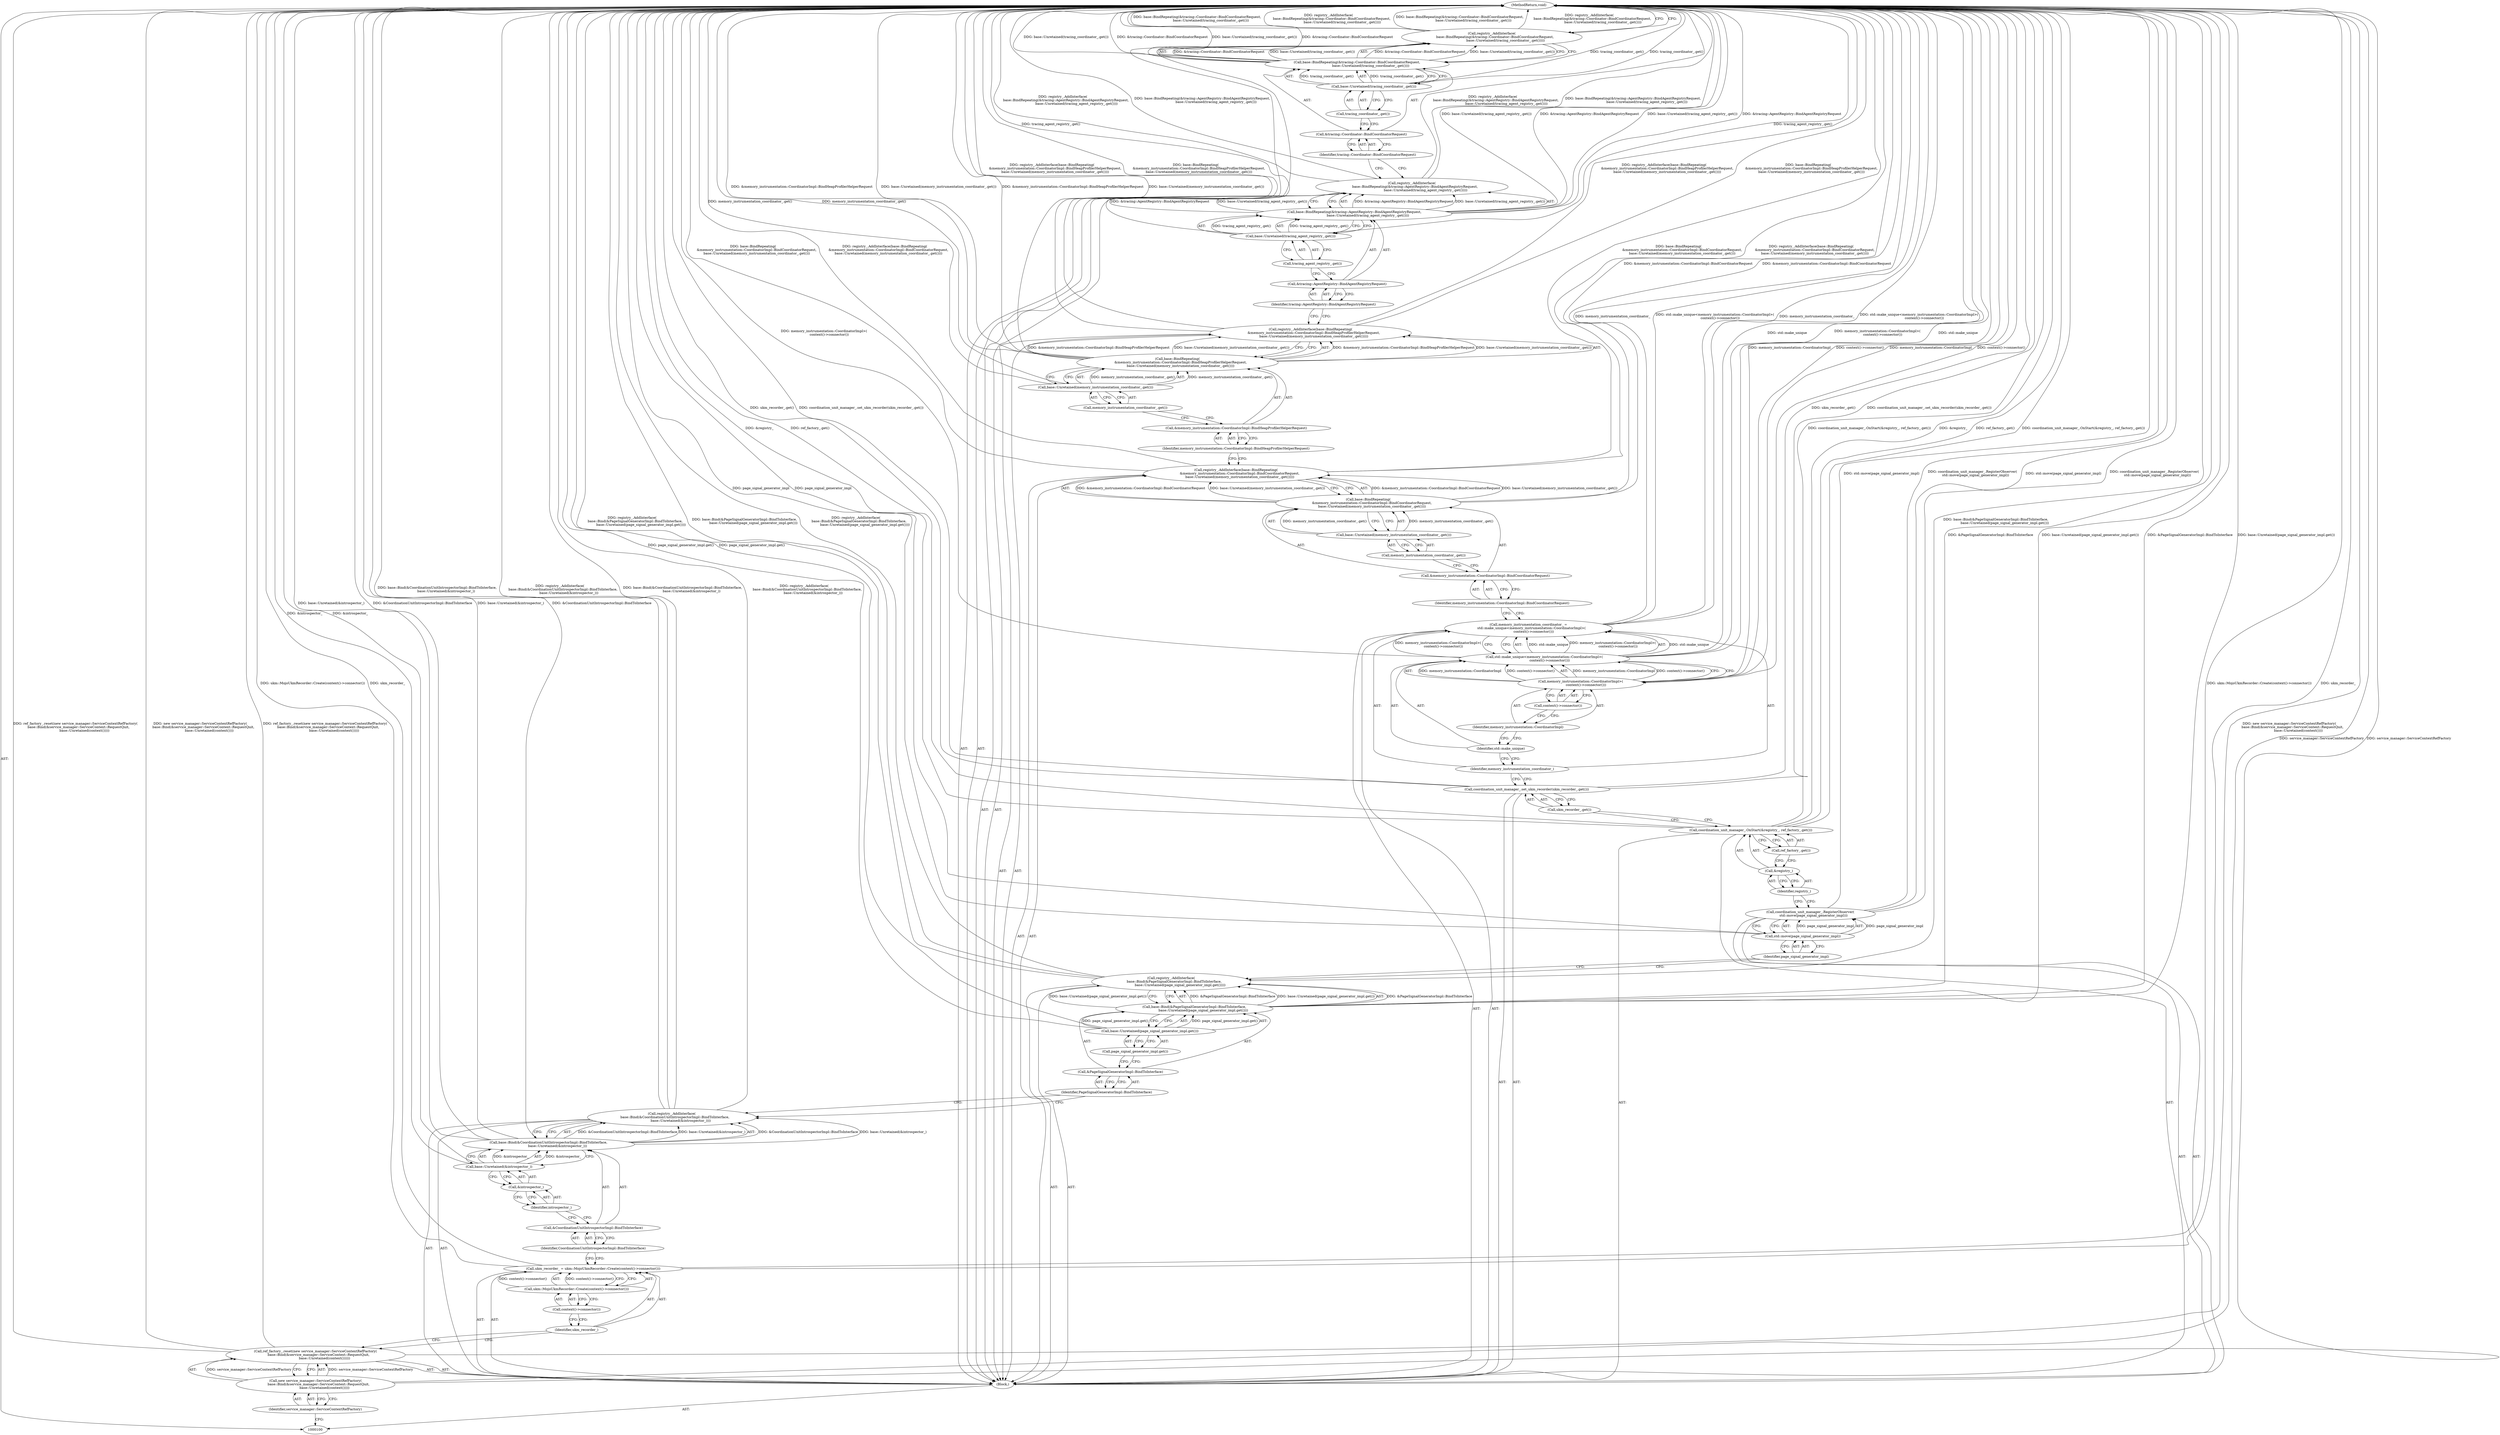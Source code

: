digraph "0_Chrome_b44e68087804e6543a99c87076ab7648d11d9b07_5" {
"1000162" [label="(MethodReturn,void)"];
"1000101" [label="(Block,)"];
"1000113" [label="(Call,base::Unretained(&introspector_))"];
"1000114" [label="(Call,&introspector_)"];
"1000115" [label="(Identifier,introspector_)"];
"1000116" [label="(Call,registry_.AddInterface(\n      base::Bind(&PageSignalGeneratorImpl::BindToInterface,\n                 base::Unretained(page_signal_generator_impl.get()))))"];
"1000118" [label="(Call,&PageSignalGeneratorImpl::BindToInterface)"];
"1000119" [label="(Identifier,PageSignalGeneratorImpl::BindToInterface)"];
"1000117" [label="(Call,base::Bind(&PageSignalGeneratorImpl::BindToInterface,\n                 base::Unretained(page_signal_generator_impl.get())))"];
"1000120" [label="(Call,base::Unretained(page_signal_generator_impl.get()))"];
"1000121" [label="(Call,page_signal_generator_impl.get())"];
"1000122" [label="(Call,coordination_unit_manager_.RegisterObserver(\n      std::move(page_signal_generator_impl)))"];
"1000124" [label="(Identifier,page_signal_generator_impl)"];
"1000123" [label="(Call,std::move(page_signal_generator_impl))"];
"1000102" [label="(Call,ref_factory_.reset(new service_manager::ServiceContextRefFactory(\n      base::Bind(&service_manager::ServiceContext::RequestQuit,\n                 base::Unretained(context())))))"];
"1000103" [label="(Call,new service_manager::ServiceContextRefFactory(\n      base::Bind(&service_manager::ServiceContext::RequestQuit,\n                 base::Unretained(context()))))"];
"1000104" [label="(Identifier,service_manager::ServiceContextRefFactory)"];
"1000125" [label="(Call,coordination_unit_manager_.OnStart(&registry_, ref_factory_.get()))"];
"1000126" [label="(Call,&registry_)"];
"1000127" [label="(Identifier,registry_)"];
"1000128" [label="(Call,ref_factory_.get())"];
"1000129" [label="(Call,coordination_unit_manager_.set_ukm_recorder(ukm_recorder_.get()))"];
"1000130" [label="(Call,ukm_recorder_.get())"];
"1000131" [label="(Call,memory_instrumentation_coordinator_ =\n      std::make_unique<memory_instrumentation::CoordinatorImpl>(\n          context()->connector()))"];
"1000132" [label="(Identifier,memory_instrumentation_coordinator_)"];
"1000135" [label="(Call,memory_instrumentation::CoordinatorImpl>(\n          context()->connector()))"];
"1000136" [label="(Identifier,memory_instrumentation::CoordinatorImpl)"];
"1000133" [label="(Call,std::make_unique<memory_instrumentation::CoordinatorImpl>(\n          context()->connector()))"];
"1000134" [label="(Identifier,std::make_unique)"];
"1000137" [label="(Call,context()->connector())"];
"1000139" [label="(Call,base::BindRepeating(\n       &memory_instrumentation::CoordinatorImpl::BindCoordinatorRequest,\n       base::Unretained(memory_instrumentation_coordinator_.get())))"];
"1000138" [label="(Call,registry_.AddInterface(base::BindRepeating(\n       &memory_instrumentation::CoordinatorImpl::BindCoordinatorRequest,\n       base::Unretained(memory_instrumentation_coordinator_.get()))))"];
"1000140" [label="(Call,&memory_instrumentation::CoordinatorImpl::BindCoordinatorRequest)"];
"1000141" [label="(Identifier,memory_instrumentation::CoordinatorImpl::BindCoordinatorRequest)"];
"1000143" [label="(Call,memory_instrumentation_coordinator_.get())"];
"1000142" [label="(Call,base::Unretained(memory_instrumentation_coordinator_.get()))"];
"1000144" [label="(Call,registry_.AddInterface(base::BindRepeating(\n      &memory_instrumentation::CoordinatorImpl::BindHeapProfilerHelperRequest,\n      base::Unretained(memory_instrumentation_coordinator_.get()))))"];
"1000145" [label="(Call,base::BindRepeating(\n      &memory_instrumentation::CoordinatorImpl::BindHeapProfilerHelperRequest,\n      base::Unretained(memory_instrumentation_coordinator_.get())))"];
"1000146" [label="(Call,&memory_instrumentation::CoordinatorImpl::BindHeapProfilerHelperRequest)"];
"1000147" [label="(Identifier,memory_instrumentation::CoordinatorImpl::BindHeapProfilerHelperRequest)"];
"1000149" [label="(Call,memory_instrumentation_coordinator_.get())"];
"1000148" [label="(Call,base::Unretained(memory_instrumentation_coordinator_.get()))"];
"1000150" [label="(Call,registry_.AddInterface(\n      base::BindRepeating(&tracing::AgentRegistry::BindAgentRegistryRequest,\n                          base::Unretained(tracing_agent_registry_.get()))))"];
"1000152" [label="(Call,&tracing::AgentRegistry::BindAgentRegistryRequest)"];
"1000153" [label="(Identifier,tracing::AgentRegistry::BindAgentRegistryRequest)"];
"1000151" [label="(Call,base::BindRepeating(&tracing::AgentRegistry::BindAgentRegistryRequest,\n                          base::Unretained(tracing_agent_registry_.get())))"];
"1000154" [label="(Call,base::Unretained(tracing_agent_registry_.get()))"];
"1000155" [label="(Call,tracing_agent_registry_.get())"];
"1000156" [label="(Call,registry_.AddInterface(\n      base::BindRepeating(&tracing::Coordinator::BindCoordinatorRequest,\n                          base::Unretained(tracing_coordinator_.get()))))"];
"1000158" [label="(Call,&tracing::Coordinator::BindCoordinatorRequest)"];
"1000159" [label="(Identifier,tracing::Coordinator::BindCoordinatorRequest)"];
"1000157" [label="(Call,base::BindRepeating(&tracing::Coordinator::BindCoordinatorRequest,\n                          base::Unretained(tracing_coordinator_.get())))"];
"1000160" [label="(Call,base::Unretained(tracing_coordinator_.get()))"];
"1000161" [label="(Call,tracing_coordinator_.get())"];
"1000107" [label="(Call,ukm::MojoUkmRecorder::Create(context()->connector()))"];
"1000105" [label="(Call,ukm_recorder_ = ukm::MojoUkmRecorder::Create(context()->connector()))"];
"1000106" [label="(Identifier,ukm_recorder_)"];
"1000108" [label="(Call,context()->connector())"];
"1000109" [label="(Call,registry_.AddInterface(\n      base::Bind(&CoordinationUnitIntrospectorImpl::BindToInterface,\n                 base::Unretained(&introspector_))))"];
"1000111" [label="(Call,&CoordinationUnitIntrospectorImpl::BindToInterface)"];
"1000112" [label="(Identifier,CoordinationUnitIntrospectorImpl::BindToInterface)"];
"1000110" [label="(Call,base::Bind(&CoordinationUnitIntrospectorImpl::BindToInterface,\n                 base::Unretained(&introspector_)))"];
"1000162" -> "1000100"  [label="AST: "];
"1000162" -> "1000156"  [label="CFG: "];
"1000116" -> "1000162"  [label="DDG: base::Bind(&PageSignalGeneratorImpl::BindToInterface,\n                 base::Unretained(page_signal_generator_impl.get()))"];
"1000116" -> "1000162"  [label="DDG: registry_.AddInterface(\n      base::Bind(&PageSignalGeneratorImpl::BindToInterface,\n                 base::Unretained(page_signal_generator_impl.get())))"];
"1000125" -> "1000162"  [label="DDG: coordination_unit_manager_.OnStart(&registry_, ref_factory_.get())"];
"1000125" -> "1000162"  [label="DDG: &registry_"];
"1000125" -> "1000162"  [label="DDG: ref_factory_.get()"];
"1000156" -> "1000162"  [label="DDG: base::BindRepeating(&tracing::Coordinator::BindCoordinatorRequest,\n                          base::Unretained(tracing_coordinator_.get()))"];
"1000156" -> "1000162"  [label="DDG: registry_.AddInterface(\n      base::BindRepeating(&tracing::Coordinator::BindCoordinatorRequest,\n                          base::Unretained(tracing_coordinator_.get())))"];
"1000103" -> "1000162"  [label="DDG: service_manager::ServiceContextRefFactory"];
"1000120" -> "1000162"  [label="DDG: page_signal_generator_impl.get()"];
"1000117" -> "1000162"  [label="DDG: &PageSignalGeneratorImpl::BindToInterface"];
"1000117" -> "1000162"  [label="DDG: base::Unretained(page_signal_generator_impl.get())"];
"1000151" -> "1000162"  [label="DDG: base::Unretained(tracing_agent_registry_.get())"];
"1000151" -> "1000162"  [label="DDG: &tracing::AgentRegistry::BindAgentRegistryRequest"];
"1000150" -> "1000162"  [label="DDG: registry_.AddInterface(\n      base::BindRepeating(&tracing::AgentRegistry::BindAgentRegistryRequest,\n                          base::Unretained(tracing_agent_registry_.get())))"];
"1000150" -> "1000162"  [label="DDG: base::BindRepeating(&tracing::AgentRegistry::BindAgentRegistryRequest,\n                          base::Unretained(tracing_agent_registry_.get()))"];
"1000145" -> "1000162"  [label="DDG: &memory_instrumentation::CoordinatorImpl::BindHeapProfilerHelperRequest"];
"1000145" -> "1000162"  [label="DDG: base::Unretained(memory_instrumentation_coordinator_.get())"];
"1000129" -> "1000162"  [label="DDG: ukm_recorder_.get()"];
"1000129" -> "1000162"  [label="DDG: coordination_unit_manager_.set_ukm_recorder(ukm_recorder_.get())"];
"1000105" -> "1000162"  [label="DDG: ukm::MojoUkmRecorder::Create(context()->connector())"];
"1000105" -> "1000162"  [label="DDG: ukm_recorder_"];
"1000113" -> "1000162"  [label="DDG: &introspector_"];
"1000157" -> "1000162"  [label="DDG: base::Unretained(tracing_coordinator_.get())"];
"1000157" -> "1000162"  [label="DDG: &tracing::Coordinator::BindCoordinatorRequest"];
"1000122" -> "1000162"  [label="DDG: std::move(page_signal_generator_impl)"];
"1000122" -> "1000162"  [label="DDG: coordination_unit_manager_.RegisterObserver(\n      std::move(page_signal_generator_impl))"];
"1000131" -> "1000162"  [label="DDG: memory_instrumentation_coordinator_"];
"1000131" -> "1000162"  [label="DDG: std::make_unique<memory_instrumentation::CoordinatorImpl>(\n          context()->connector())"];
"1000138" -> "1000162"  [label="DDG: base::BindRepeating(\n       &memory_instrumentation::CoordinatorImpl::BindCoordinatorRequest,\n       base::Unretained(memory_instrumentation_coordinator_.get()))"];
"1000138" -> "1000162"  [label="DDG: registry_.AddInterface(base::BindRepeating(\n       &memory_instrumentation::CoordinatorImpl::BindCoordinatorRequest,\n       base::Unretained(memory_instrumentation_coordinator_.get())))"];
"1000139" -> "1000162"  [label="DDG: &memory_instrumentation::CoordinatorImpl::BindCoordinatorRequest"];
"1000154" -> "1000162"  [label="DDG: tracing_agent_registry_.get()"];
"1000144" -> "1000162"  [label="DDG: registry_.AddInterface(base::BindRepeating(\n      &memory_instrumentation::CoordinatorImpl::BindHeapProfilerHelperRequest,\n      base::Unretained(memory_instrumentation_coordinator_.get())))"];
"1000144" -> "1000162"  [label="DDG: base::BindRepeating(\n      &memory_instrumentation::CoordinatorImpl::BindHeapProfilerHelperRequest,\n      base::Unretained(memory_instrumentation_coordinator_.get()))"];
"1000133" -> "1000162"  [label="DDG: std::make_unique"];
"1000133" -> "1000162"  [label="DDG: memory_instrumentation::CoordinatorImpl>(\n          context()->connector())"];
"1000102" -> "1000162"  [label="DDG: new service_manager::ServiceContextRefFactory(\n      base::Bind(&service_manager::ServiceContext::RequestQuit,\n                 base::Unretained(context())))"];
"1000102" -> "1000162"  [label="DDG: ref_factory_.reset(new service_manager::ServiceContextRefFactory(\n      base::Bind(&service_manager::ServiceContext::RequestQuit,\n                 base::Unretained(context()))))"];
"1000148" -> "1000162"  [label="DDG: memory_instrumentation_coordinator_.get()"];
"1000110" -> "1000162"  [label="DDG: base::Unretained(&introspector_)"];
"1000110" -> "1000162"  [label="DDG: &CoordinationUnitIntrospectorImpl::BindToInterface"];
"1000109" -> "1000162"  [label="DDG: base::Bind(&CoordinationUnitIntrospectorImpl::BindToInterface,\n                 base::Unretained(&introspector_))"];
"1000109" -> "1000162"  [label="DDG: registry_.AddInterface(\n      base::Bind(&CoordinationUnitIntrospectorImpl::BindToInterface,\n                 base::Unretained(&introspector_)))"];
"1000135" -> "1000162"  [label="DDG: memory_instrumentation::CoordinatorImpl"];
"1000135" -> "1000162"  [label="DDG: context()->connector()"];
"1000160" -> "1000162"  [label="DDG: tracing_coordinator_.get()"];
"1000123" -> "1000162"  [label="DDG: page_signal_generator_impl"];
"1000101" -> "1000100"  [label="AST: "];
"1000102" -> "1000101"  [label="AST: "];
"1000105" -> "1000101"  [label="AST: "];
"1000109" -> "1000101"  [label="AST: "];
"1000116" -> "1000101"  [label="AST: "];
"1000122" -> "1000101"  [label="AST: "];
"1000125" -> "1000101"  [label="AST: "];
"1000129" -> "1000101"  [label="AST: "];
"1000131" -> "1000101"  [label="AST: "];
"1000138" -> "1000101"  [label="AST: "];
"1000144" -> "1000101"  [label="AST: "];
"1000150" -> "1000101"  [label="AST: "];
"1000156" -> "1000101"  [label="AST: "];
"1000113" -> "1000110"  [label="AST: "];
"1000113" -> "1000114"  [label="CFG: "];
"1000114" -> "1000113"  [label="AST: "];
"1000110" -> "1000113"  [label="CFG: "];
"1000113" -> "1000162"  [label="DDG: &introspector_"];
"1000113" -> "1000110"  [label="DDG: &introspector_"];
"1000114" -> "1000113"  [label="AST: "];
"1000114" -> "1000115"  [label="CFG: "];
"1000115" -> "1000114"  [label="AST: "];
"1000113" -> "1000114"  [label="CFG: "];
"1000115" -> "1000114"  [label="AST: "];
"1000115" -> "1000111"  [label="CFG: "];
"1000114" -> "1000115"  [label="CFG: "];
"1000116" -> "1000101"  [label="AST: "];
"1000116" -> "1000117"  [label="CFG: "];
"1000117" -> "1000116"  [label="AST: "];
"1000124" -> "1000116"  [label="CFG: "];
"1000116" -> "1000162"  [label="DDG: base::Bind(&PageSignalGeneratorImpl::BindToInterface,\n                 base::Unretained(page_signal_generator_impl.get()))"];
"1000116" -> "1000162"  [label="DDG: registry_.AddInterface(\n      base::Bind(&PageSignalGeneratorImpl::BindToInterface,\n                 base::Unretained(page_signal_generator_impl.get())))"];
"1000117" -> "1000116"  [label="DDG: &PageSignalGeneratorImpl::BindToInterface"];
"1000117" -> "1000116"  [label="DDG: base::Unretained(page_signal_generator_impl.get())"];
"1000118" -> "1000117"  [label="AST: "];
"1000118" -> "1000119"  [label="CFG: "];
"1000119" -> "1000118"  [label="AST: "];
"1000121" -> "1000118"  [label="CFG: "];
"1000119" -> "1000118"  [label="AST: "];
"1000119" -> "1000109"  [label="CFG: "];
"1000118" -> "1000119"  [label="CFG: "];
"1000117" -> "1000116"  [label="AST: "];
"1000117" -> "1000120"  [label="CFG: "];
"1000118" -> "1000117"  [label="AST: "];
"1000120" -> "1000117"  [label="AST: "];
"1000116" -> "1000117"  [label="CFG: "];
"1000117" -> "1000162"  [label="DDG: &PageSignalGeneratorImpl::BindToInterface"];
"1000117" -> "1000162"  [label="DDG: base::Unretained(page_signal_generator_impl.get())"];
"1000117" -> "1000116"  [label="DDG: &PageSignalGeneratorImpl::BindToInterface"];
"1000117" -> "1000116"  [label="DDG: base::Unretained(page_signal_generator_impl.get())"];
"1000120" -> "1000117"  [label="DDG: page_signal_generator_impl.get()"];
"1000120" -> "1000117"  [label="AST: "];
"1000120" -> "1000121"  [label="CFG: "];
"1000121" -> "1000120"  [label="AST: "];
"1000117" -> "1000120"  [label="CFG: "];
"1000120" -> "1000162"  [label="DDG: page_signal_generator_impl.get()"];
"1000120" -> "1000117"  [label="DDG: page_signal_generator_impl.get()"];
"1000121" -> "1000120"  [label="AST: "];
"1000121" -> "1000118"  [label="CFG: "];
"1000120" -> "1000121"  [label="CFG: "];
"1000122" -> "1000101"  [label="AST: "];
"1000122" -> "1000123"  [label="CFG: "];
"1000123" -> "1000122"  [label="AST: "];
"1000127" -> "1000122"  [label="CFG: "];
"1000122" -> "1000162"  [label="DDG: std::move(page_signal_generator_impl)"];
"1000122" -> "1000162"  [label="DDG: coordination_unit_manager_.RegisterObserver(\n      std::move(page_signal_generator_impl))"];
"1000123" -> "1000122"  [label="DDG: page_signal_generator_impl"];
"1000124" -> "1000123"  [label="AST: "];
"1000124" -> "1000116"  [label="CFG: "];
"1000123" -> "1000124"  [label="CFG: "];
"1000123" -> "1000122"  [label="AST: "];
"1000123" -> "1000124"  [label="CFG: "];
"1000124" -> "1000123"  [label="AST: "];
"1000122" -> "1000123"  [label="CFG: "];
"1000123" -> "1000162"  [label="DDG: page_signal_generator_impl"];
"1000123" -> "1000122"  [label="DDG: page_signal_generator_impl"];
"1000102" -> "1000101"  [label="AST: "];
"1000102" -> "1000103"  [label="CFG: "];
"1000103" -> "1000102"  [label="AST: "];
"1000106" -> "1000102"  [label="CFG: "];
"1000102" -> "1000162"  [label="DDG: new service_manager::ServiceContextRefFactory(\n      base::Bind(&service_manager::ServiceContext::RequestQuit,\n                 base::Unretained(context())))"];
"1000102" -> "1000162"  [label="DDG: ref_factory_.reset(new service_manager::ServiceContextRefFactory(\n      base::Bind(&service_manager::ServiceContext::RequestQuit,\n                 base::Unretained(context()))))"];
"1000103" -> "1000102"  [label="DDG: service_manager::ServiceContextRefFactory"];
"1000103" -> "1000102"  [label="AST: "];
"1000103" -> "1000104"  [label="CFG: "];
"1000104" -> "1000103"  [label="AST: "];
"1000102" -> "1000103"  [label="CFG: "];
"1000103" -> "1000162"  [label="DDG: service_manager::ServiceContextRefFactory"];
"1000103" -> "1000102"  [label="DDG: service_manager::ServiceContextRefFactory"];
"1000104" -> "1000103"  [label="AST: "];
"1000104" -> "1000100"  [label="CFG: "];
"1000103" -> "1000104"  [label="CFG: "];
"1000125" -> "1000101"  [label="AST: "];
"1000125" -> "1000128"  [label="CFG: "];
"1000126" -> "1000125"  [label="AST: "];
"1000128" -> "1000125"  [label="AST: "];
"1000130" -> "1000125"  [label="CFG: "];
"1000125" -> "1000162"  [label="DDG: coordination_unit_manager_.OnStart(&registry_, ref_factory_.get())"];
"1000125" -> "1000162"  [label="DDG: &registry_"];
"1000125" -> "1000162"  [label="DDG: ref_factory_.get()"];
"1000126" -> "1000125"  [label="AST: "];
"1000126" -> "1000127"  [label="CFG: "];
"1000127" -> "1000126"  [label="AST: "];
"1000128" -> "1000126"  [label="CFG: "];
"1000127" -> "1000126"  [label="AST: "];
"1000127" -> "1000122"  [label="CFG: "];
"1000126" -> "1000127"  [label="CFG: "];
"1000128" -> "1000125"  [label="AST: "];
"1000128" -> "1000126"  [label="CFG: "];
"1000125" -> "1000128"  [label="CFG: "];
"1000129" -> "1000101"  [label="AST: "];
"1000129" -> "1000130"  [label="CFG: "];
"1000130" -> "1000129"  [label="AST: "];
"1000132" -> "1000129"  [label="CFG: "];
"1000129" -> "1000162"  [label="DDG: ukm_recorder_.get()"];
"1000129" -> "1000162"  [label="DDG: coordination_unit_manager_.set_ukm_recorder(ukm_recorder_.get())"];
"1000130" -> "1000129"  [label="AST: "];
"1000130" -> "1000125"  [label="CFG: "];
"1000129" -> "1000130"  [label="CFG: "];
"1000131" -> "1000101"  [label="AST: "];
"1000131" -> "1000133"  [label="CFG: "];
"1000132" -> "1000131"  [label="AST: "];
"1000133" -> "1000131"  [label="AST: "];
"1000141" -> "1000131"  [label="CFG: "];
"1000131" -> "1000162"  [label="DDG: memory_instrumentation_coordinator_"];
"1000131" -> "1000162"  [label="DDG: std::make_unique<memory_instrumentation::CoordinatorImpl>(\n          context()->connector())"];
"1000133" -> "1000131"  [label="DDG: std::make_unique"];
"1000133" -> "1000131"  [label="DDG: memory_instrumentation::CoordinatorImpl>(\n          context()->connector())"];
"1000132" -> "1000131"  [label="AST: "];
"1000132" -> "1000129"  [label="CFG: "];
"1000134" -> "1000132"  [label="CFG: "];
"1000135" -> "1000133"  [label="AST: "];
"1000135" -> "1000137"  [label="CFG: "];
"1000136" -> "1000135"  [label="AST: "];
"1000137" -> "1000135"  [label="AST: "];
"1000133" -> "1000135"  [label="CFG: "];
"1000135" -> "1000162"  [label="DDG: memory_instrumentation::CoordinatorImpl"];
"1000135" -> "1000162"  [label="DDG: context()->connector()"];
"1000135" -> "1000133"  [label="DDG: memory_instrumentation::CoordinatorImpl"];
"1000135" -> "1000133"  [label="DDG: context()->connector()"];
"1000136" -> "1000135"  [label="AST: "];
"1000136" -> "1000134"  [label="CFG: "];
"1000137" -> "1000136"  [label="CFG: "];
"1000133" -> "1000131"  [label="AST: "];
"1000133" -> "1000135"  [label="CFG: "];
"1000134" -> "1000133"  [label="AST: "];
"1000135" -> "1000133"  [label="AST: "];
"1000131" -> "1000133"  [label="CFG: "];
"1000133" -> "1000162"  [label="DDG: std::make_unique"];
"1000133" -> "1000162"  [label="DDG: memory_instrumentation::CoordinatorImpl>(\n          context()->connector())"];
"1000133" -> "1000131"  [label="DDG: std::make_unique"];
"1000133" -> "1000131"  [label="DDG: memory_instrumentation::CoordinatorImpl>(\n          context()->connector())"];
"1000135" -> "1000133"  [label="DDG: memory_instrumentation::CoordinatorImpl"];
"1000135" -> "1000133"  [label="DDG: context()->connector()"];
"1000134" -> "1000133"  [label="AST: "];
"1000134" -> "1000132"  [label="CFG: "];
"1000136" -> "1000134"  [label="CFG: "];
"1000137" -> "1000135"  [label="AST: "];
"1000137" -> "1000136"  [label="CFG: "];
"1000135" -> "1000137"  [label="CFG: "];
"1000139" -> "1000138"  [label="AST: "];
"1000139" -> "1000142"  [label="CFG: "];
"1000140" -> "1000139"  [label="AST: "];
"1000142" -> "1000139"  [label="AST: "];
"1000138" -> "1000139"  [label="CFG: "];
"1000139" -> "1000162"  [label="DDG: &memory_instrumentation::CoordinatorImpl::BindCoordinatorRequest"];
"1000139" -> "1000138"  [label="DDG: &memory_instrumentation::CoordinatorImpl::BindCoordinatorRequest"];
"1000139" -> "1000138"  [label="DDG: base::Unretained(memory_instrumentation_coordinator_.get())"];
"1000142" -> "1000139"  [label="DDG: memory_instrumentation_coordinator_.get()"];
"1000138" -> "1000101"  [label="AST: "];
"1000138" -> "1000139"  [label="CFG: "];
"1000139" -> "1000138"  [label="AST: "];
"1000147" -> "1000138"  [label="CFG: "];
"1000138" -> "1000162"  [label="DDG: base::BindRepeating(\n       &memory_instrumentation::CoordinatorImpl::BindCoordinatorRequest,\n       base::Unretained(memory_instrumentation_coordinator_.get()))"];
"1000138" -> "1000162"  [label="DDG: registry_.AddInterface(base::BindRepeating(\n       &memory_instrumentation::CoordinatorImpl::BindCoordinatorRequest,\n       base::Unretained(memory_instrumentation_coordinator_.get())))"];
"1000139" -> "1000138"  [label="DDG: &memory_instrumentation::CoordinatorImpl::BindCoordinatorRequest"];
"1000139" -> "1000138"  [label="DDG: base::Unretained(memory_instrumentation_coordinator_.get())"];
"1000140" -> "1000139"  [label="AST: "];
"1000140" -> "1000141"  [label="CFG: "];
"1000141" -> "1000140"  [label="AST: "];
"1000143" -> "1000140"  [label="CFG: "];
"1000141" -> "1000140"  [label="AST: "];
"1000141" -> "1000131"  [label="CFG: "];
"1000140" -> "1000141"  [label="CFG: "];
"1000143" -> "1000142"  [label="AST: "];
"1000143" -> "1000140"  [label="CFG: "];
"1000142" -> "1000143"  [label="CFG: "];
"1000142" -> "1000139"  [label="AST: "];
"1000142" -> "1000143"  [label="CFG: "];
"1000143" -> "1000142"  [label="AST: "];
"1000139" -> "1000142"  [label="CFG: "];
"1000142" -> "1000139"  [label="DDG: memory_instrumentation_coordinator_.get()"];
"1000144" -> "1000101"  [label="AST: "];
"1000144" -> "1000145"  [label="CFG: "];
"1000145" -> "1000144"  [label="AST: "];
"1000153" -> "1000144"  [label="CFG: "];
"1000144" -> "1000162"  [label="DDG: registry_.AddInterface(base::BindRepeating(\n      &memory_instrumentation::CoordinatorImpl::BindHeapProfilerHelperRequest,\n      base::Unretained(memory_instrumentation_coordinator_.get())))"];
"1000144" -> "1000162"  [label="DDG: base::BindRepeating(\n      &memory_instrumentation::CoordinatorImpl::BindHeapProfilerHelperRequest,\n      base::Unretained(memory_instrumentation_coordinator_.get()))"];
"1000145" -> "1000144"  [label="DDG: &memory_instrumentation::CoordinatorImpl::BindHeapProfilerHelperRequest"];
"1000145" -> "1000144"  [label="DDG: base::Unretained(memory_instrumentation_coordinator_.get())"];
"1000145" -> "1000144"  [label="AST: "];
"1000145" -> "1000148"  [label="CFG: "];
"1000146" -> "1000145"  [label="AST: "];
"1000148" -> "1000145"  [label="AST: "];
"1000144" -> "1000145"  [label="CFG: "];
"1000145" -> "1000162"  [label="DDG: &memory_instrumentation::CoordinatorImpl::BindHeapProfilerHelperRequest"];
"1000145" -> "1000162"  [label="DDG: base::Unretained(memory_instrumentation_coordinator_.get())"];
"1000145" -> "1000144"  [label="DDG: &memory_instrumentation::CoordinatorImpl::BindHeapProfilerHelperRequest"];
"1000145" -> "1000144"  [label="DDG: base::Unretained(memory_instrumentation_coordinator_.get())"];
"1000148" -> "1000145"  [label="DDG: memory_instrumentation_coordinator_.get()"];
"1000146" -> "1000145"  [label="AST: "];
"1000146" -> "1000147"  [label="CFG: "];
"1000147" -> "1000146"  [label="AST: "];
"1000149" -> "1000146"  [label="CFG: "];
"1000147" -> "1000146"  [label="AST: "];
"1000147" -> "1000138"  [label="CFG: "];
"1000146" -> "1000147"  [label="CFG: "];
"1000149" -> "1000148"  [label="AST: "];
"1000149" -> "1000146"  [label="CFG: "];
"1000148" -> "1000149"  [label="CFG: "];
"1000148" -> "1000145"  [label="AST: "];
"1000148" -> "1000149"  [label="CFG: "];
"1000149" -> "1000148"  [label="AST: "];
"1000145" -> "1000148"  [label="CFG: "];
"1000148" -> "1000162"  [label="DDG: memory_instrumentation_coordinator_.get()"];
"1000148" -> "1000145"  [label="DDG: memory_instrumentation_coordinator_.get()"];
"1000150" -> "1000101"  [label="AST: "];
"1000150" -> "1000151"  [label="CFG: "];
"1000151" -> "1000150"  [label="AST: "];
"1000159" -> "1000150"  [label="CFG: "];
"1000150" -> "1000162"  [label="DDG: registry_.AddInterface(\n      base::BindRepeating(&tracing::AgentRegistry::BindAgentRegistryRequest,\n                          base::Unretained(tracing_agent_registry_.get())))"];
"1000150" -> "1000162"  [label="DDG: base::BindRepeating(&tracing::AgentRegistry::BindAgentRegistryRequest,\n                          base::Unretained(tracing_agent_registry_.get()))"];
"1000151" -> "1000150"  [label="DDG: &tracing::AgentRegistry::BindAgentRegistryRequest"];
"1000151" -> "1000150"  [label="DDG: base::Unretained(tracing_agent_registry_.get())"];
"1000152" -> "1000151"  [label="AST: "];
"1000152" -> "1000153"  [label="CFG: "];
"1000153" -> "1000152"  [label="AST: "];
"1000155" -> "1000152"  [label="CFG: "];
"1000153" -> "1000152"  [label="AST: "];
"1000153" -> "1000144"  [label="CFG: "];
"1000152" -> "1000153"  [label="CFG: "];
"1000151" -> "1000150"  [label="AST: "];
"1000151" -> "1000154"  [label="CFG: "];
"1000152" -> "1000151"  [label="AST: "];
"1000154" -> "1000151"  [label="AST: "];
"1000150" -> "1000151"  [label="CFG: "];
"1000151" -> "1000162"  [label="DDG: base::Unretained(tracing_agent_registry_.get())"];
"1000151" -> "1000162"  [label="DDG: &tracing::AgentRegistry::BindAgentRegistryRequest"];
"1000151" -> "1000150"  [label="DDG: &tracing::AgentRegistry::BindAgentRegistryRequest"];
"1000151" -> "1000150"  [label="DDG: base::Unretained(tracing_agent_registry_.get())"];
"1000154" -> "1000151"  [label="DDG: tracing_agent_registry_.get()"];
"1000154" -> "1000151"  [label="AST: "];
"1000154" -> "1000155"  [label="CFG: "];
"1000155" -> "1000154"  [label="AST: "];
"1000151" -> "1000154"  [label="CFG: "];
"1000154" -> "1000162"  [label="DDG: tracing_agent_registry_.get()"];
"1000154" -> "1000151"  [label="DDG: tracing_agent_registry_.get()"];
"1000155" -> "1000154"  [label="AST: "];
"1000155" -> "1000152"  [label="CFG: "];
"1000154" -> "1000155"  [label="CFG: "];
"1000156" -> "1000101"  [label="AST: "];
"1000156" -> "1000157"  [label="CFG: "];
"1000157" -> "1000156"  [label="AST: "];
"1000162" -> "1000156"  [label="CFG: "];
"1000156" -> "1000162"  [label="DDG: base::BindRepeating(&tracing::Coordinator::BindCoordinatorRequest,\n                          base::Unretained(tracing_coordinator_.get()))"];
"1000156" -> "1000162"  [label="DDG: registry_.AddInterface(\n      base::BindRepeating(&tracing::Coordinator::BindCoordinatorRequest,\n                          base::Unretained(tracing_coordinator_.get())))"];
"1000157" -> "1000156"  [label="DDG: &tracing::Coordinator::BindCoordinatorRequest"];
"1000157" -> "1000156"  [label="DDG: base::Unretained(tracing_coordinator_.get())"];
"1000158" -> "1000157"  [label="AST: "];
"1000158" -> "1000159"  [label="CFG: "];
"1000159" -> "1000158"  [label="AST: "];
"1000161" -> "1000158"  [label="CFG: "];
"1000159" -> "1000158"  [label="AST: "];
"1000159" -> "1000150"  [label="CFG: "];
"1000158" -> "1000159"  [label="CFG: "];
"1000157" -> "1000156"  [label="AST: "];
"1000157" -> "1000160"  [label="CFG: "];
"1000158" -> "1000157"  [label="AST: "];
"1000160" -> "1000157"  [label="AST: "];
"1000156" -> "1000157"  [label="CFG: "];
"1000157" -> "1000162"  [label="DDG: base::Unretained(tracing_coordinator_.get())"];
"1000157" -> "1000162"  [label="DDG: &tracing::Coordinator::BindCoordinatorRequest"];
"1000157" -> "1000156"  [label="DDG: &tracing::Coordinator::BindCoordinatorRequest"];
"1000157" -> "1000156"  [label="DDG: base::Unretained(tracing_coordinator_.get())"];
"1000160" -> "1000157"  [label="DDG: tracing_coordinator_.get()"];
"1000160" -> "1000157"  [label="AST: "];
"1000160" -> "1000161"  [label="CFG: "];
"1000161" -> "1000160"  [label="AST: "];
"1000157" -> "1000160"  [label="CFG: "];
"1000160" -> "1000162"  [label="DDG: tracing_coordinator_.get()"];
"1000160" -> "1000157"  [label="DDG: tracing_coordinator_.get()"];
"1000161" -> "1000160"  [label="AST: "];
"1000161" -> "1000158"  [label="CFG: "];
"1000160" -> "1000161"  [label="CFG: "];
"1000107" -> "1000105"  [label="AST: "];
"1000107" -> "1000108"  [label="CFG: "];
"1000108" -> "1000107"  [label="AST: "];
"1000105" -> "1000107"  [label="CFG: "];
"1000107" -> "1000105"  [label="DDG: context()->connector()"];
"1000105" -> "1000101"  [label="AST: "];
"1000105" -> "1000107"  [label="CFG: "];
"1000106" -> "1000105"  [label="AST: "];
"1000107" -> "1000105"  [label="AST: "];
"1000112" -> "1000105"  [label="CFG: "];
"1000105" -> "1000162"  [label="DDG: ukm::MojoUkmRecorder::Create(context()->connector())"];
"1000105" -> "1000162"  [label="DDG: ukm_recorder_"];
"1000107" -> "1000105"  [label="DDG: context()->connector()"];
"1000106" -> "1000105"  [label="AST: "];
"1000106" -> "1000102"  [label="CFG: "];
"1000108" -> "1000106"  [label="CFG: "];
"1000108" -> "1000107"  [label="AST: "];
"1000108" -> "1000106"  [label="CFG: "];
"1000107" -> "1000108"  [label="CFG: "];
"1000109" -> "1000101"  [label="AST: "];
"1000109" -> "1000110"  [label="CFG: "];
"1000110" -> "1000109"  [label="AST: "];
"1000119" -> "1000109"  [label="CFG: "];
"1000109" -> "1000162"  [label="DDG: base::Bind(&CoordinationUnitIntrospectorImpl::BindToInterface,\n                 base::Unretained(&introspector_))"];
"1000109" -> "1000162"  [label="DDG: registry_.AddInterface(\n      base::Bind(&CoordinationUnitIntrospectorImpl::BindToInterface,\n                 base::Unretained(&introspector_)))"];
"1000110" -> "1000109"  [label="DDG: &CoordinationUnitIntrospectorImpl::BindToInterface"];
"1000110" -> "1000109"  [label="DDG: base::Unretained(&introspector_)"];
"1000111" -> "1000110"  [label="AST: "];
"1000111" -> "1000112"  [label="CFG: "];
"1000112" -> "1000111"  [label="AST: "];
"1000115" -> "1000111"  [label="CFG: "];
"1000112" -> "1000111"  [label="AST: "];
"1000112" -> "1000105"  [label="CFG: "];
"1000111" -> "1000112"  [label="CFG: "];
"1000110" -> "1000109"  [label="AST: "];
"1000110" -> "1000113"  [label="CFG: "];
"1000111" -> "1000110"  [label="AST: "];
"1000113" -> "1000110"  [label="AST: "];
"1000109" -> "1000110"  [label="CFG: "];
"1000110" -> "1000162"  [label="DDG: base::Unretained(&introspector_)"];
"1000110" -> "1000162"  [label="DDG: &CoordinationUnitIntrospectorImpl::BindToInterface"];
"1000110" -> "1000109"  [label="DDG: &CoordinationUnitIntrospectorImpl::BindToInterface"];
"1000110" -> "1000109"  [label="DDG: base::Unretained(&introspector_)"];
"1000113" -> "1000110"  [label="DDG: &introspector_"];
}
